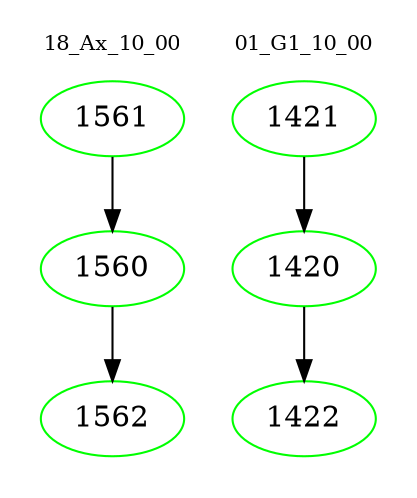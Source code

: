 digraph{
subgraph cluster_0 {
color = white
label = "18_Ax_10_00";
fontsize=10;
T0_1561 [label="1561", color="green"]
T0_1561 -> T0_1560 [color="black"]
T0_1560 [label="1560", color="green"]
T0_1560 -> T0_1562 [color="black"]
T0_1562 [label="1562", color="green"]
}
subgraph cluster_1 {
color = white
label = "01_G1_10_00";
fontsize=10;
T1_1421 [label="1421", color="green"]
T1_1421 -> T1_1420 [color="black"]
T1_1420 [label="1420", color="green"]
T1_1420 -> T1_1422 [color="black"]
T1_1422 [label="1422", color="green"]
}
}
